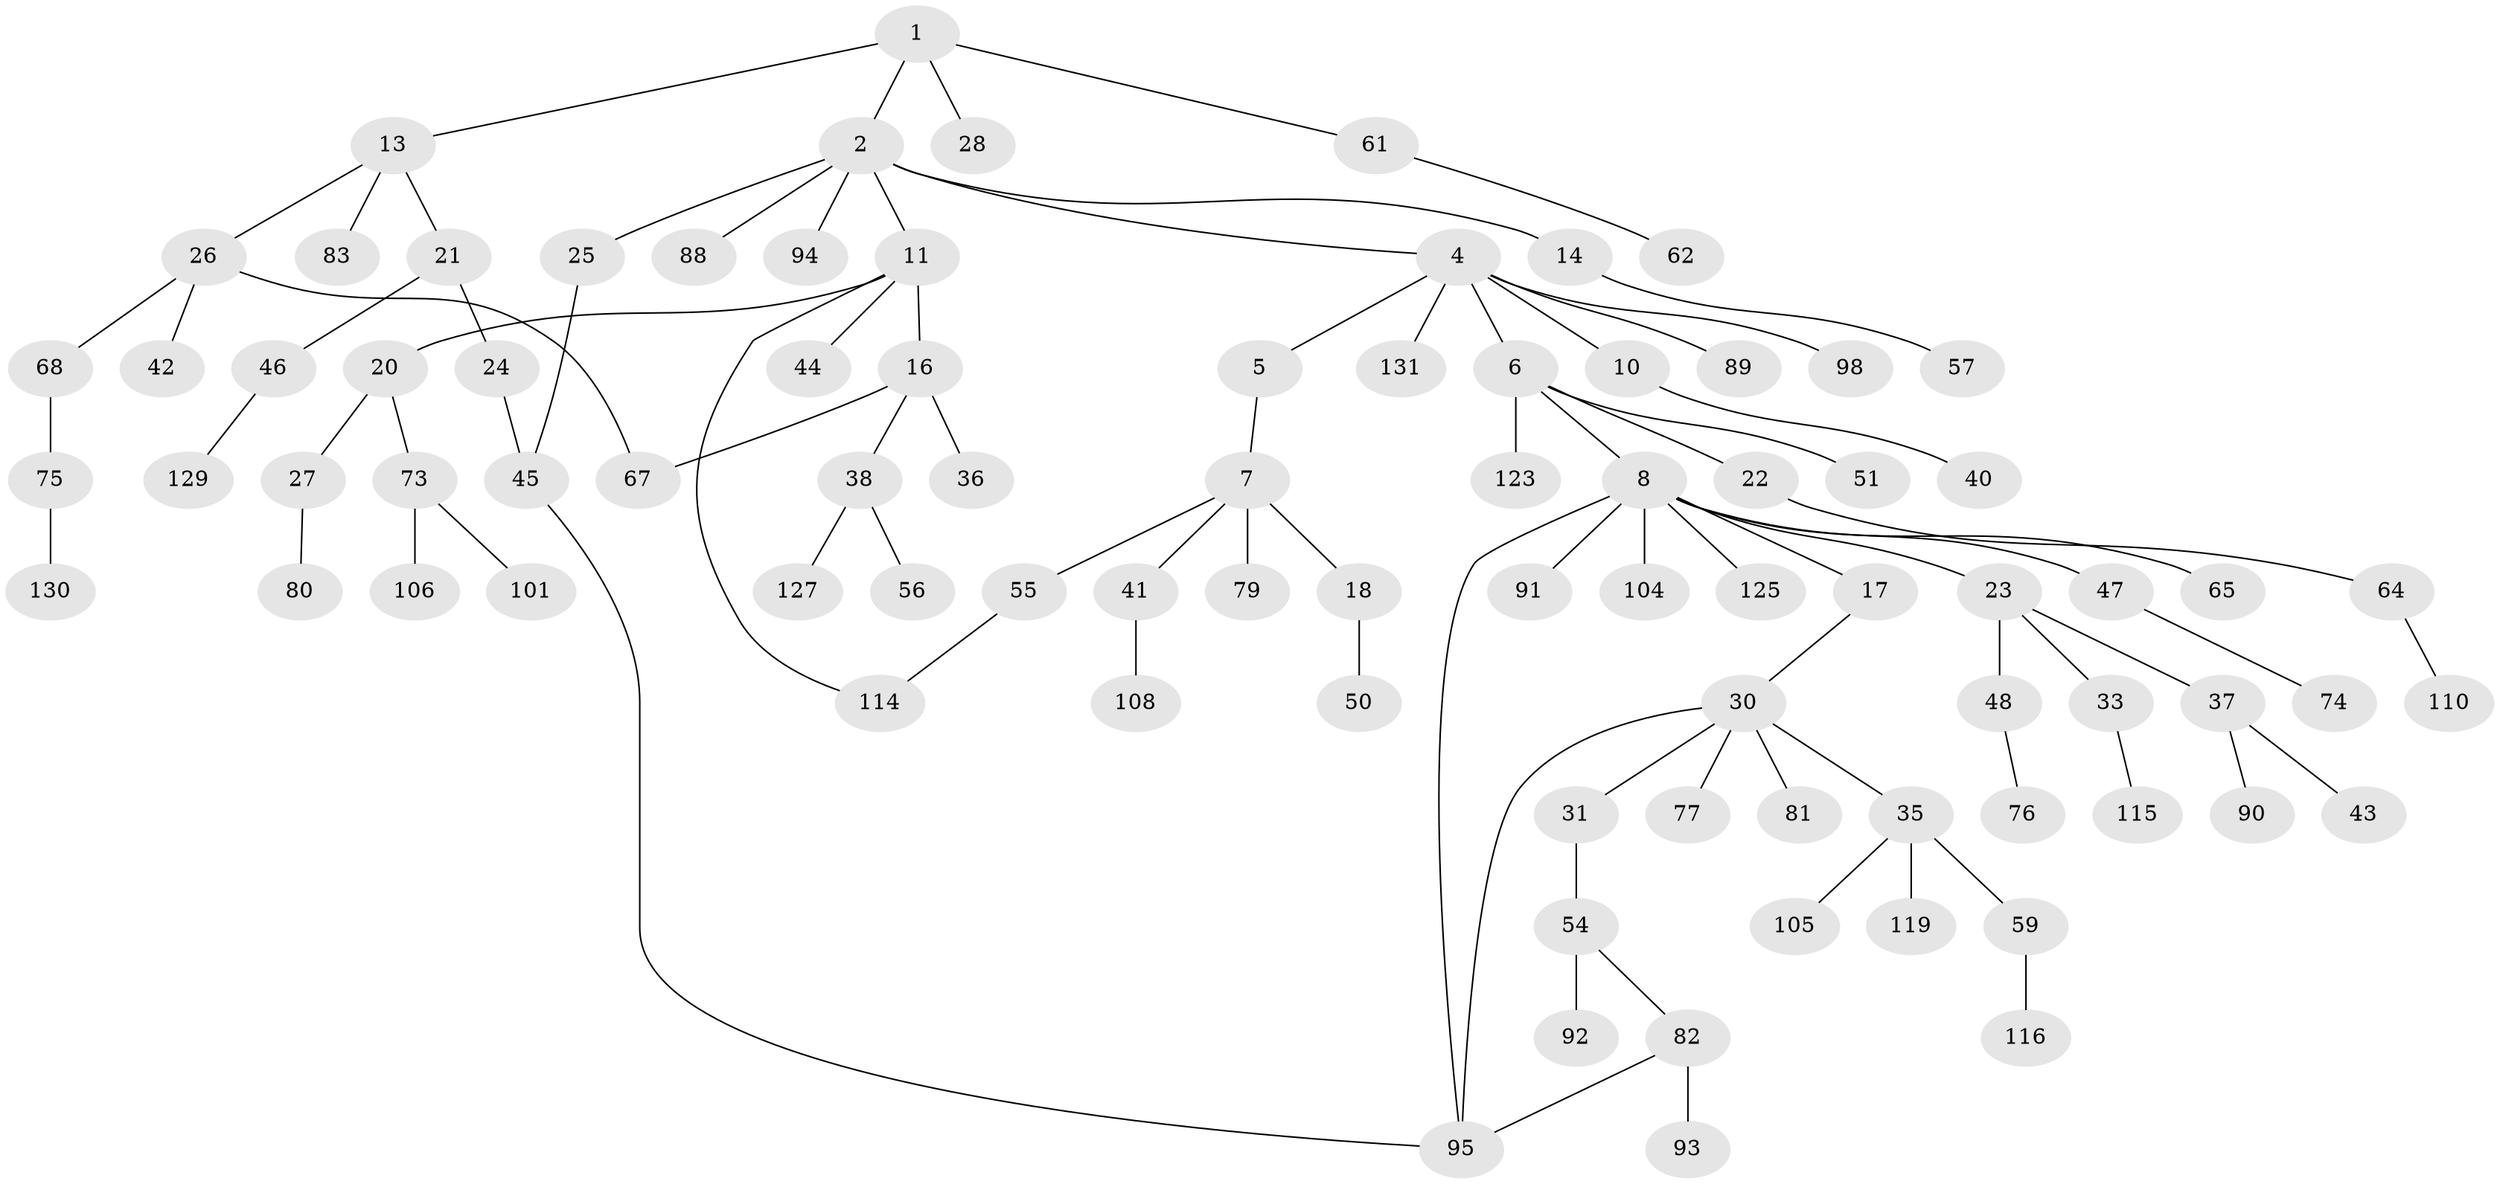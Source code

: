// original degree distribution, {3: 0.18796992481203006, 5: 0.045112781954887216, 4: 0.045112781954887216, 6: 0.015037593984962405, 7: 0.015037593984962405, 2: 0.21804511278195488, 1: 0.47368421052631576}
// Generated by graph-tools (version 1.1) at 2025/41/03/06/25 10:41:30]
// undirected, 87 vertices, 92 edges
graph export_dot {
graph [start="1"]
  node [color=gray90,style=filled];
  1 [super="+9"];
  2 [super="+3"];
  4 [super="+86"];
  5 [super="+32"];
  6 [super="+122"];
  7 [super="+12"];
  8 [super="+70"];
  10 [super="+19"];
  11 [super="+15"];
  13 [super="+132"];
  14 [super="+66"];
  16 [super="+63"];
  17 [super="+29"];
  18 [super="+85"];
  20;
  21 [super="+118"];
  22 [super="+58"];
  23 [super="+49"];
  24 [super="+96"];
  25 [super="+52"];
  26 [super="+34"];
  27 [super="+111"];
  28 [super="+72"];
  30 [super="+69"];
  31 [super="+121"];
  33;
  35 [super="+39"];
  36 [super="+71"];
  37 [super="+126"];
  38 [super="+53"];
  40;
  41;
  42;
  43;
  44;
  45 [super="+60"];
  46 [super="+112"];
  47 [super="+124"];
  48;
  50;
  51;
  54;
  55;
  56;
  57;
  59 [super="+78"];
  61 [super="+102"];
  62;
  64;
  65 [super="+109"];
  67 [super="+99"];
  68;
  73 [super="+84"];
  74;
  75 [super="+120"];
  76;
  77;
  79;
  80;
  81 [super="+87"];
  82 [super="+100"];
  83;
  88;
  89 [super="+97"];
  90 [super="+107"];
  91 [super="+103"];
  92;
  93;
  94;
  95 [super="+117"];
  98;
  101;
  104 [super="+113"];
  105 [super="+128"];
  106;
  108;
  110;
  114;
  115;
  116 [super="+133"];
  119;
  123;
  125;
  127;
  129;
  130;
  131;
  1 -- 2;
  1 -- 13;
  1 -- 28;
  1 -- 61;
  2 -- 11;
  2 -- 14;
  2 -- 25;
  2 -- 88;
  2 -- 4;
  2 -- 94;
  4 -- 5;
  4 -- 6;
  4 -- 10;
  4 -- 89;
  4 -- 98;
  4 -- 131;
  5 -- 7;
  6 -- 8;
  6 -- 22;
  6 -- 51;
  6 -- 123;
  7 -- 18;
  7 -- 41;
  7 -- 79;
  7 -- 55;
  8 -- 17;
  8 -- 23;
  8 -- 47;
  8 -- 65;
  8 -- 104;
  8 -- 91;
  8 -- 125;
  8 -- 95;
  10 -- 40;
  11 -- 44;
  11 -- 16;
  11 -- 114;
  11 -- 20;
  13 -- 21;
  13 -- 26;
  13 -- 83;
  14 -- 57;
  16 -- 36;
  16 -- 38;
  16 -- 67;
  17 -- 30;
  18 -- 50;
  20 -- 27;
  20 -- 73;
  21 -- 24;
  21 -- 46;
  22 -- 64;
  23 -- 33;
  23 -- 37;
  23 -- 48;
  24 -- 45;
  25 -- 45;
  26 -- 42;
  26 -- 67;
  26 -- 68;
  27 -- 80;
  30 -- 31;
  30 -- 35;
  30 -- 77;
  30 -- 81;
  30 -- 95;
  31 -- 54;
  33 -- 115;
  35 -- 105;
  35 -- 59;
  35 -- 119;
  37 -- 43;
  37 -- 90;
  38 -- 56;
  38 -- 127;
  41 -- 108;
  45 -- 95;
  46 -- 129;
  47 -- 74;
  48 -- 76;
  54 -- 82;
  54 -- 92;
  55 -- 114;
  59 -- 116;
  61 -- 62;
  64 -- 110;
  68 -- 75;
  73 -- 101;
  73 -- 106;
  75 -- 130;
  82 -- 93;
  82 -- 95;
}
